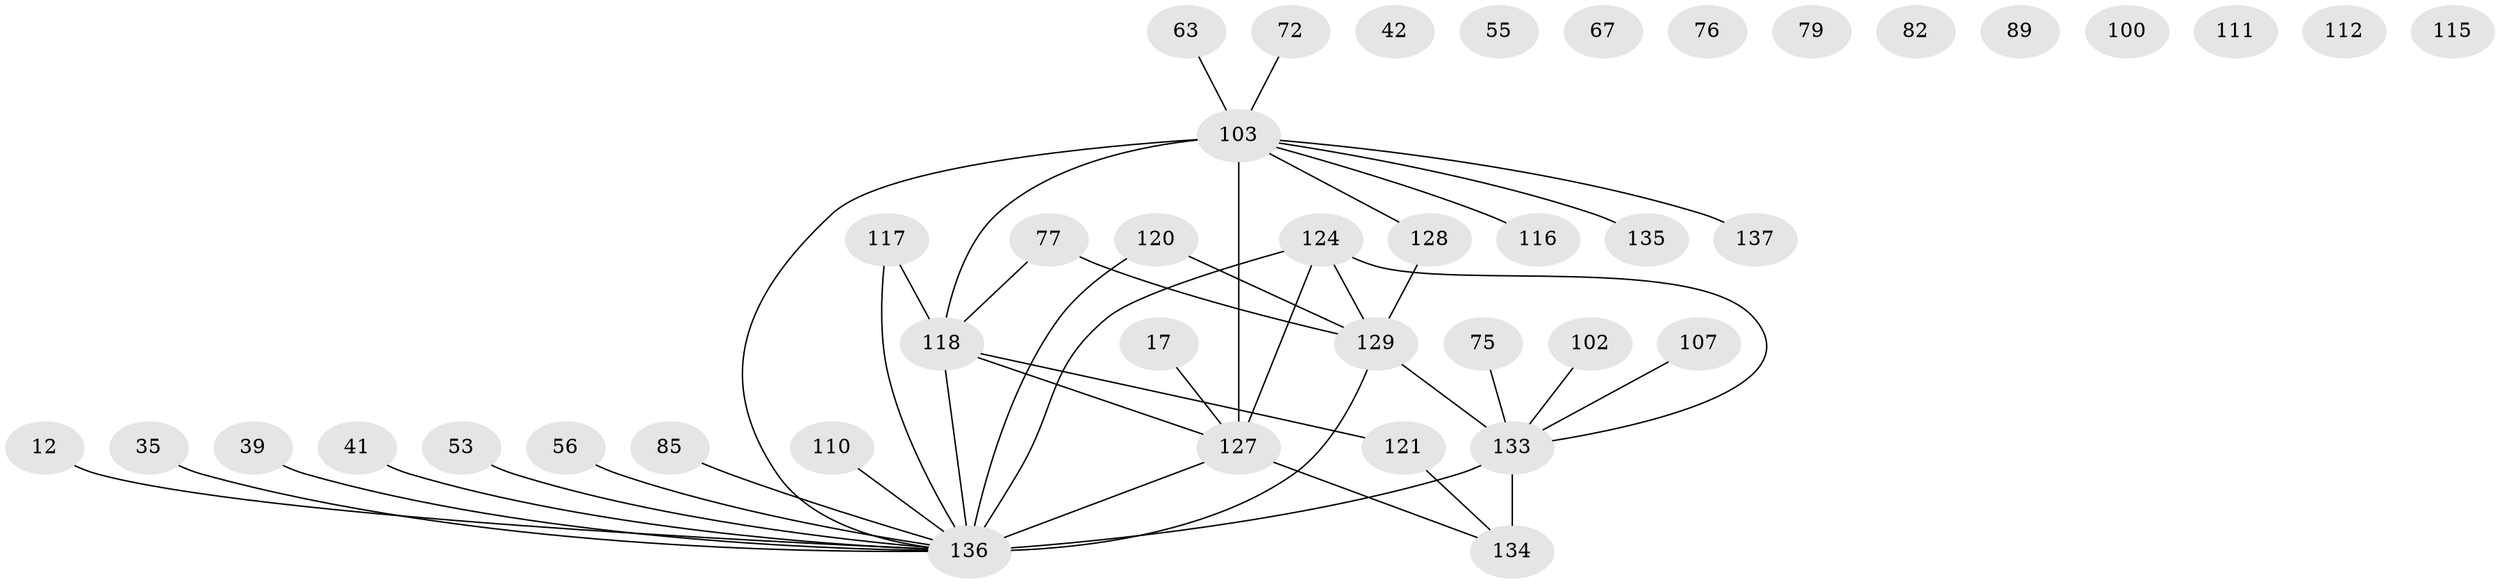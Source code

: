 // original degree distribution, {3: 0.19708029197080293, 1: 0.1678832116788321, 2: 0.21897810218978103, 4: 0.16058394160583941, 5: 0.0948905109489051, 6: 0.072992700729927, 0: 0.08029197080291971, 7: 0.0072992700729927005}
// Generated by graph-tools (version 1.1) at 2025/42/03/04/25 21:42:49]
// undirected, 41 vertices, 42 edges
graph export_dot {
graph [start="1"]
  node [color=gray90,style=filled];
  12;
  17;
  35 [super="+30"];
  39;
  41;
  42;
  53;
  55;
  56;
  63;
  67;
  72;
  75;
  76;
  77;
  79;
  82;
  85;
  89;
  100;
  102;
  103 [super="+90+92+78"];
  107;
  110;
  111;
  112;
  115;
  116;
  117 [super="+68"];
  118 [super="+10+27+31+88+94"];
  120 [super="+70"];
  121;
  124 [super="+93+123"];
  127 [super="+66+40+122+49"];
  128 [super="+50"];
  129 [super="+87+7+46+95+126+101"];
  133 [super="+52+98+104+80+26+58"];
  134;
  135;
  136 [super="+73+105+109+130+132"];
  137;
  12 -- 136;
  17 -- 127;
  35 -- 136;
  39 -- 136;
  41 -- 136;
  53 -- 136 [weight=3];
  56 -- 136;
  63 -- 103;
  72 -- 103;
  75 -- 133;
  77 -- 118;
  77 -- 129;
  85 -- 136;
  102 -- 133;
  103 -- 135;
  103 -- 137 [weight=2];
  103 -- 127 [weight=5];
  103 -- 128 [weight=2];
  103 -- 116;
  103 -- 118;
  103 -- 136 [weight=4];
  107 -- 133;
  110 -- 136;
  117 -- 118 [weight=5];
  117 -- 136;
  118 -- 127 [weight=2];
  118 -- 136 [weight=12];
  118 -- 121;
  120 -- 129;
  120 -- 136 [weight=2];
  121 -- 134;
  124 -- 133 [weight=3];
  124 -- 129 [weight=2];
  124 -- 127 [weight=3];
  124 -- 136 [weight=2];
  127 -- 136 [weight=2];
  127 -- 134;
  128 -- 129;
  129 -- 133 [weight=2];
  129 -- 136 [weight=14];
  133 -- 134 [weight=4];
  133 -- 136 [weight=2];
}
